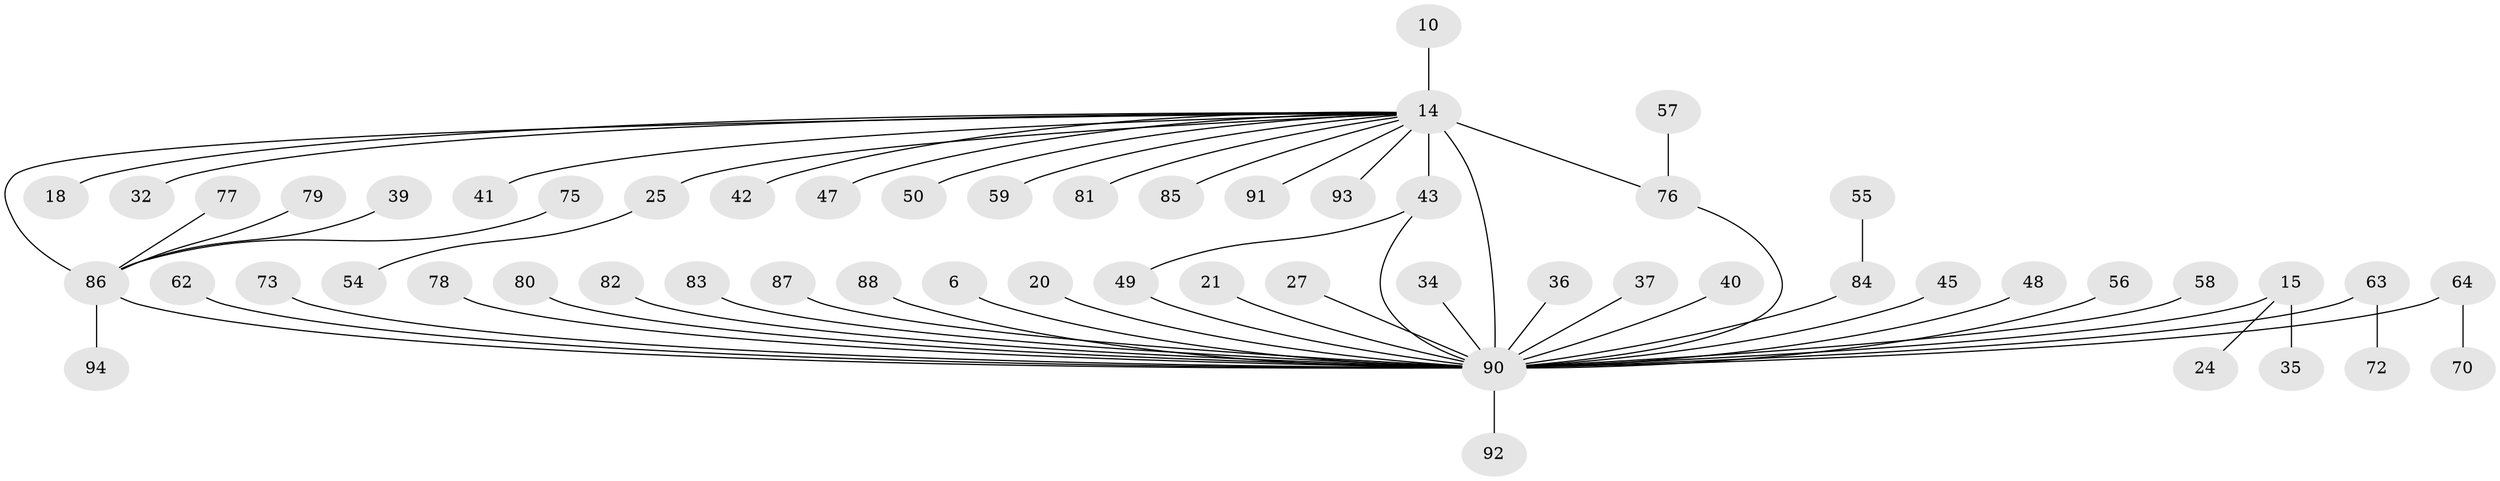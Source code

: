 // original degree distribution, {20: 0.010638297872340425, 13: 0.010638297872340425, 19: 0.010638297872340425, 4: 0.05319148936170213, 12: 0.02127659574468085, 1: 0.4787234042553192, 6: 0.031914893617021274, 8: 0.02127659574468085, 3: 0.0851063829787234, 11: 0.010638297872340425, 5: 0.0425531914893617, 2: 0.22340425531914893}
// Generated by graph-tools (version 1.1) at 2025/51/03/04/25 21:51:46]
// undirected, 56 vertices, 59 edges
graph export_dot {
graph [start="1"]
  node [color=gray90,style=filled];
  6;
  10;
  14 [super="+2+7"];
  15;
  18;
  20;
  21;
  24;
  25;
  27;
  32;
  34;
  35;
  36;
  37;
  39;
  40;
  41;
  42;
  43 [super="+22"];
  45;
  47;
  48;
  49;
  50;
  54;
  55;
  56;
  57;
  58 [super="+44"];
  59 [super="+23"];
  62;
  63 [super="+51"];
  64;
  70;
  72;
  73 [super="+68"];
  75;
  76 [super="+12"];
  77;
  78;
  79;
  80;
  81 [super="+71"];
  82;
  83;
  84 [super="+13"];
  85;
  86 [super="+67+61+29"];
  87;
  88;
  90 [super="+74+89+69+65"];
  91;
  92;
  93;
  94;
  6 -- 90;
  10 -- 14;
  14 -- 25 [weight=2];
  14 -- 76 [weight=2];
  14 -- 32;
  14 -- 43 [weight=4];
  14 -- 18;
  14 -- 50 [weight=2];
  14 -- 93;
  14 -- 41;
  14 -- 42;
  14 -- 47;
  14 -- 85;
  14 -- 91;
  14 -- 59;
  14 -- 81;
  14 -- 90 [weight=13];
  14 -- 86 [weight=2];
  15 -- 24;
  15 -- 35;
  15 -- 90 [weight=3];
  20 -- 90;
  21 -- 90;
  25 -- 54;
  27 -- 90;
  34 -- 90;
  36 -- 90;
  37 -- 90;
  39 -- 86;
  40 -- 90;
  43 -- 49;
  43 -- 90 [weight=3];
  45 -- 90;
  48 -- 90;
  49 -- 90;
  55 -- 84;
  56 -- 90;
  57 -- 76;
  58 -- 90;
  62 -- 90 [weight=2];
  63 -- 72;
  63 -- 90 [weight=3];
  64 -- 70;
  64 -- 90 [weight=4];
  73 -- 90;
  75 -- 86;
  76 -- 90 [weight=2];
  77 -- 86;
  78 -- 90;
  79 -- 86;
  80 -- 90 [weight=2];
  82 -- 90;
  83 -- 90;
  84 -- 90 [weight=2];
  86 -- 90 [weight=8];
  86 -- 94;
  87 -- 90;
  88 -- 90;
  90 -- 92;
}
